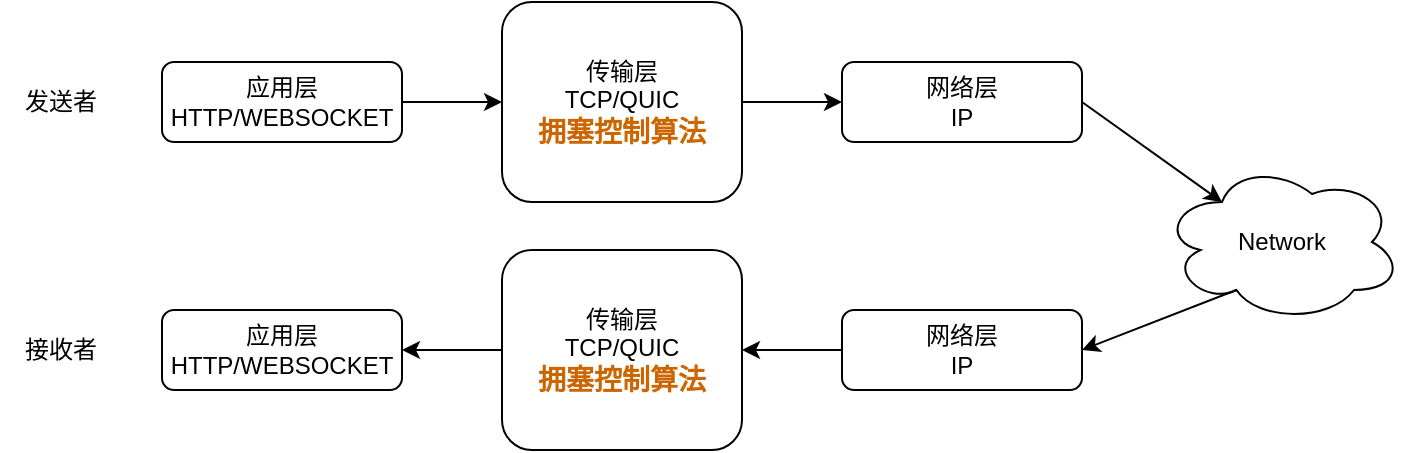 <mxfile version="26.2.13">
  <diagram id="C5RBs43oDa-KdzZeNtuy" name="Page-1">
    <mxGraphModel dx="1215" dy="657" grid="1" gridSize="10" guides="1" tooltips="1" connect="1" arrows="1" fold="1" page="1" pageScale="1" pageWidth="827" pageHeight="1169" math="0" shadow="0">
      <root>
        <mxCell id="WIyWlLk6GJQsqaUBKTNV-0" />
        <mxCell id="WIyWlLk6GJQsqaUBKTNV-1" parent="WIyWlLk6GJQsqaUBKTNV-0" />
        <mxCell id="WIyWlLk6GJQsqaUBKTNV-3" value="&lt;div&gt;应用层&lt;/div&gt;HTTP/WEBSOCKET" style="rounded=1;whiteSpace=wrap;html=1;fontSize=12;glass=0;strokeWidth=1;shadow=0;" parent="WIyWlLk6GJQsqaUBKTNV-1" vertex="1">
          <mxGeometry x="170" y="130" width="120" height="40" as="geometry" />
        </mxCell>
        <mxCell id="GS8hxyTyObDqApa_BKXd-0" value="&lt;div&gt;&lt;font style=&quot;color: rgb(0, 0, 0);&quot;&gt;传输层&lt;/font&gt;&lt;/div&gt;&lt;div&gt;&lt;font style=&quot;color: rgb(0, 0, 0);&quot;&gt;TCP/QUIC&lt;/font&gt;&lt;/div&gt;&lt;div&gt;&lt;font style=&quot;color: rgb(204, 102, 0); font-size: 14px;&quot;&gt;&lt;b&gt;拥塞控制算法&lt;/b&gt;&lt;/font&gt;&lt;/div&gt;" style="rounded=1;whiteSpace=wrap;html=1;fontSize=12;glass=0;strokeWidth=1;shadow=0;fontColor=#FF8000;" vertex="1" parent="WIyWlLk6GJQsqaUBKTNV-1">
          <mxGeometry x="340" y="100" width="120" height="100" as="geometry" />
        </mxCell>
        <mxCell id="GS8hxyTyObDqApa_BKXd-2" value="&lt;div&gt;网络层&lt;/div&gt;IP" style="rounded=1;whiteSpace=wrap;html=1;fontSize=12;glass=0;strokeWidth=1;shadow=0;" vertex="1" parent="WIyWlLk6GJQsqaUBKTNV-1">
          <mxGeometry x="510" y="130" width="120" height="40" as="geometry" />
        </mxCell>
        <mxCell id="GS8hxyTyObDqApa_BKXd-8" value="" style="endArrow=classic;html=1;rounded=0;exitX=1;exitY=0.5;exitDx=0;exitDy=0;entryX=0;entryY=0.5;entryDx=0;entryDy=0;" edge="1" parent="WIyWlLk6GJQsqaUBKTNV-1" source="WIyWlLk6GJQsqaUBKTNV-3" target="GS8hxyTyObDqApa_BKXd-0">
          <mxGeometry width="50" height="50" relative="1" as="geometry">
            <mxPoint x="390" y="270" as="sourcePoint" />
            <mxPoint x="440" y="220" as="targetPoint" />
          </mxGeometry>
        </mxCell>
        <mxCell id="GS8hxyTyObDqApa_BKXd-9" value="" style="endArrow=classic;html=1;rounded=0;entryX=0;entryY=0.5;entryDx=0;entryDy=0;exitX=1;exitY=0.5;exitDx=0;exitDy=0;" edge="1" parent="WIyWlLk6GJQsqaUBKTNV-1" source="GS8hxyTyObDqApa_BKXd-0" target="GS8hxyTyObDqApa_BKXd-2">
          <mxGeometry width="50" height="50" relative="1" as="geometry">
            <mxPoint x="450" y="140" as="sourcePoint" />
            <mxPoint x="348" y="150" as="targetPoint" />
          </mxGeometry>
        </mxCell>
        <mxCell id="GS8hxyTyObDqApa_BKXd-12" value="Network" style="ellipse;shape=cloud;whiteSpace=wrap;html=1;" vertex="1" parent="WIyWlLk6GJQsqaUBKTNV-1">
          <mxGeometry x="670" y="180" width="120" height="80" as="geometry" />
        </mxCell>
        <mxCell id="GS8hxyTyObDqApa_BKXd-13" value="&lt;div&gt;网络层&lt;/div&gt;IP" style="rounded=1;whiteSpace=wrap;html=1;fontSize=12;glass=0;strokeWidth=1;shadow=0;" vertex="1" parent="WIyWlLk6GJQsqaUBKTNV-1">
          <mxGeometry x="510" y="254" width="120" height="40" as="geometry" />
        </mxCell>
        <mxCell id="GS8hxyTyObDqApa_BKXd-14" value="&lt;div&gt;&lt;font style=&quot;color: rgb(0, 0, 0);&quot;&gt;传输层&lt;/font&gt;&lt;/div&gt;&lt;div&gt;&lt;font style=&quot;color: rgb(0, 0, 0);&quot;&gt;TCP/QUIC&lt;/font&gt;&lt;/div&gt;&lt;div&gt;&lt;font style=&quot;color: rgb(204, 102, 0); font-size: 14px;&quot;&gt;&lt;b&gt;拥塞控制算法&lt;/b&gt;&lt;/font&gt;&lt;/div&gt;" style="rounded=1;whiteSpace=wrap;html=1;fontSize=12;glass=0;strokeWidth=1;shadow=0;fontColor=#FF8000;" vertex="1" parent="WIyWlLk6GJQsqaUBKTNV-1">
          <mxGeometry x="340" y="224" width="120" height="100" as="geometry" />
        </mxCell>
        <mxCell id="GS8hxyTyObDqApa_BKXd-15" value="&lt;div&gt;应用层&lt;/div&gt;HTTP/WEBSOCKET" style="rounded=1;whiteSpace=wrap;html=1;fontSize=12;glass=0;strokeWidth=1;shadow=0;" vertex="1" parent="WIyWlLk6GJQsqaUBKTNV-1">
          <mxGeometry x="170" y="254" width="120" height="40" as="geometry" />
        </mxCell>
        <mxCell id="GS8hxyTyObDqApa_BKXd-16" value="" style="endArrow=classic;html=1;rounded=0;entryX=0.25;entryY=0.25;entryDx=0;entryDy=0;exitX=1;exitY=0.5;exitDx=0;exitDy=0;entryPerimeter=0;" edge="1" parent="WIyWlLk6GJQsqaUBKTNV-1" source="GS8hxyTyObDqApa_BKXd-2" target="GS8hxyTyObDqApa_BKXd-12">
          <mxGeometry width="50" height="50" relative="1" as="geometry">
            <mxPoint x="470" y="160" as="sourcePoint" />
            <mxPoint x="520" y="160" as="targetPoint" />
          </mxGeometry>
        </mxCell>
        <mxCell id="GS8hxyTyObDqApa_BKXd-17" value="" style="endArrow=classic;html=1;rounded=0;entryX=1;entryY=0.5;entryDx=0;entryDy=0;exitX=0.31;exitY=0.8;exitDx=0;exitDy=0;exitPerimeter=0;" edge="1" parent="WIyWlLk6GJQsqaUBKTNV-1" source="GS8hxyTyObDqApa_BKXd-12" target="GS8hxyTyObDqApa_BKXd-13">
          <mxGeometry width="50" height="50" relative="1" as="geometry">
            <mxPoint x="700" y="240" as="sourcePoint" />
            <mxPoint x="530" y="164" as="targetPoint" />
          </mxGeometry>
        </mxCell>
        <mxCell id="GS8hxyTyObDqApa_BKXd-18" value="" style="endArrow=classic;html=1;rounded=0;entryX=1;entryY=0.5;entryDx=0;entryDy=0;exitX=0;exitY=0.5;exitDx=0;exitDy=0;" edge="1" parent="WIyWlLk6GJQsqaUBKTNV-1" source="GS8hxyTyObDqApa_BKXd-13" target="GS8hxyTyObDqApa_BKXd-14">
          <mxGeometry width="50" height="50" relative="1" as="geometry">
            <mxPoint x="470" y="154" as="sourcePoint" />
            <mxPoint x="520" y="154" as="targetPoint" />
          </mxGeometry>
        </mxCell>
        <mxCell id="GS8hxyTyObDqApa_BKXd-19" value="" style="endArrow=classic;html=1;rounded=0;entryX=1;entryY=0.5;entryDx=0;entryDy=0;" edge="1" parent="WIyWlLk6GJQsqaUBKTNV-1" source="GS8hxyTyObDqApa_BKXd-14" target="GS8hxyTyObDqApa_BKXd-15">
          <mxGeometry width="50" height="50" relative="1" as="geometry">
            <mxPoint x="330" y="274" as="sourcePoint" />
            <mxPoint x="470" y="284" as="targetPoint" />
          </mxGeometry>
        </mxCell>
        <mxCell id="GS8hxyTyObDqApa_BKXd-23" value="发送者" style="text;html=1;align=center;verticalAlign=middle;resizable=0;points=[];autosize=1;strokeColor=none;fillColor=none;" vertex="1" parent="WIyWlLk6GJQsqaUBKTNV-1">
          <mxGeometry x="89" y="135" width="60" height="30" as="geometry" />
        </mxCell>
        <mxCell id="GS8hxyTyObDqApa_BKXd-24" value="接收者" style="text;html=1;align=center;verticalAlign=middle;resizable=0;points=[];autosize=1;strokeColor=none;fillColor=none;" vertex="1" parent="WIyWlLk6GJQsqaUBKTNV-1">
          <mxGeometry x="89" y="259" width="60" height="30" as="geometry" />
        </mxCell>
      </root>
    </mxGraphModel>
  </diagram>
</mxfile>

